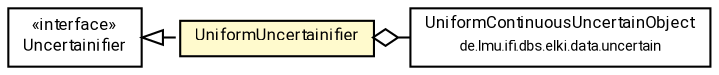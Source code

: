 #!/usr/local/bin/dot
#
# Class diagram 
# Generated by UMLGraph version R5_7_2-60-g0e99a6 (http://www.spinellis.gr/umlgraph/)
#

digraph G {
	graph [fontnames="svg"]
	edge [fontname="Roboto",fontsize=7,labelfontname="Roboto",labelfontsize=7,color="black"];
	node [fontname="Roboto",fontcolor="black",fontsize=8,shape=plaintext,margin=0,width=0,height=0];
	nodesep=0.15;
	ranksep=0.25;
	rankdir=LR;
	// de.lmu.ifi.dbs.elki.data.uncertain.uncertainifier.Uncertainifier<UO extends de.lmu.ifi.dbs.elki.data.uncertain.UncertainObject>
	c10543920 [label=<<table title="de.lmu.ifi.dbs.elki.data.uncertain.uncertainifier.Uncertainifier" border="0" cellborder="1" cellspacing="0" cellpadding="2" href="Uncertainifier.html" target="_parent">
		<tr><td><table border="0" cellspacing="0" cellpadding="1">
		<tr><td align="center" balign="center"> &#171;interface&#187; </td></tr>
		<tr><td align="center" balign="center"> <font face="Roboto">Uncertainifier</font> </td></tr>
		</table></td></tr>
		</table>>, URL="Uncertainifier.html"];
	// de.lmu.ifi.dbs.elki.data.uncertain.uncertainifier.UniformUncertainifier
	c10543925 [label=<<table title="de.lmu.ifi.dbs.elki.data.uncertain.uncertainifier.UniformUncertainifier" border="0" cellborder="1" cellspacing="0" cellpadding="2" bgcolor="lemonChiffon" href="UniformUncertainifier.html" target="_parent">
		<tr><td><table border="0" cellspacing="0" cellpadding="1">
		<tr><td align="center" balign="center"> <font face="Roboto">UniformUncertainifier</font> </td></tr>
		</table></td></tr>
		</table>>, URL="UniformUncertainifier.html"];
	// de.lmu.ifi.dbs.elki.data.uncertain.UniformContinuousUncertainObject
	c10543929 [label=<<table title="de.lmu.ifi.dbs.elki.data.uncertain.UniformContinuousUncertainObject" border="0" cellborder="1" cellspacing="0" cellpadding="2" href="../UniformContinuousUncertainObject.html" target="_parent">
		<tr><td><table border="0" cellspacing="0" cellpadding="1">
		<tr><td align="center" balign="center"> <font face="Roboto">UniformContinuousUncertainObject</font> </td></tr>
		<tr><td align="center" balign="center"> <font face="Roboto" point-size="7.0">de.lmu.ifi.dbs.elki.data.uncertain</font> </td></tr>
		</table></td></tr>
		</table>>, URL="../UniformContinuousUncertainObject.html"];
	// de.lmu.ifi.dbs.elki.data.uncertain.uncertainifier.UniformUncertainifier implements de.lmu.ifi.dbs.elki.data.uncertain.uncertainifier.Uncertainifier<UO extends de.lmu.ifi.dbs.elki.data.uncertain.UncertainObject>
	c10543920 -> c10543925 [arrowtail=empty,style=dashed,dir=back,weight=9];
	// de.lmu.ifi.dbs.elki.data.uncertain.uncertainifier.UniformUncertainifier has de.lmu.ifi.dbs.elki.data.uncertain.UniformContinuousUncertainObject
	c10543925 -> c10543929 [arrowhead=none,arrowtail=ediamond,dir=back,weight=4];
}

